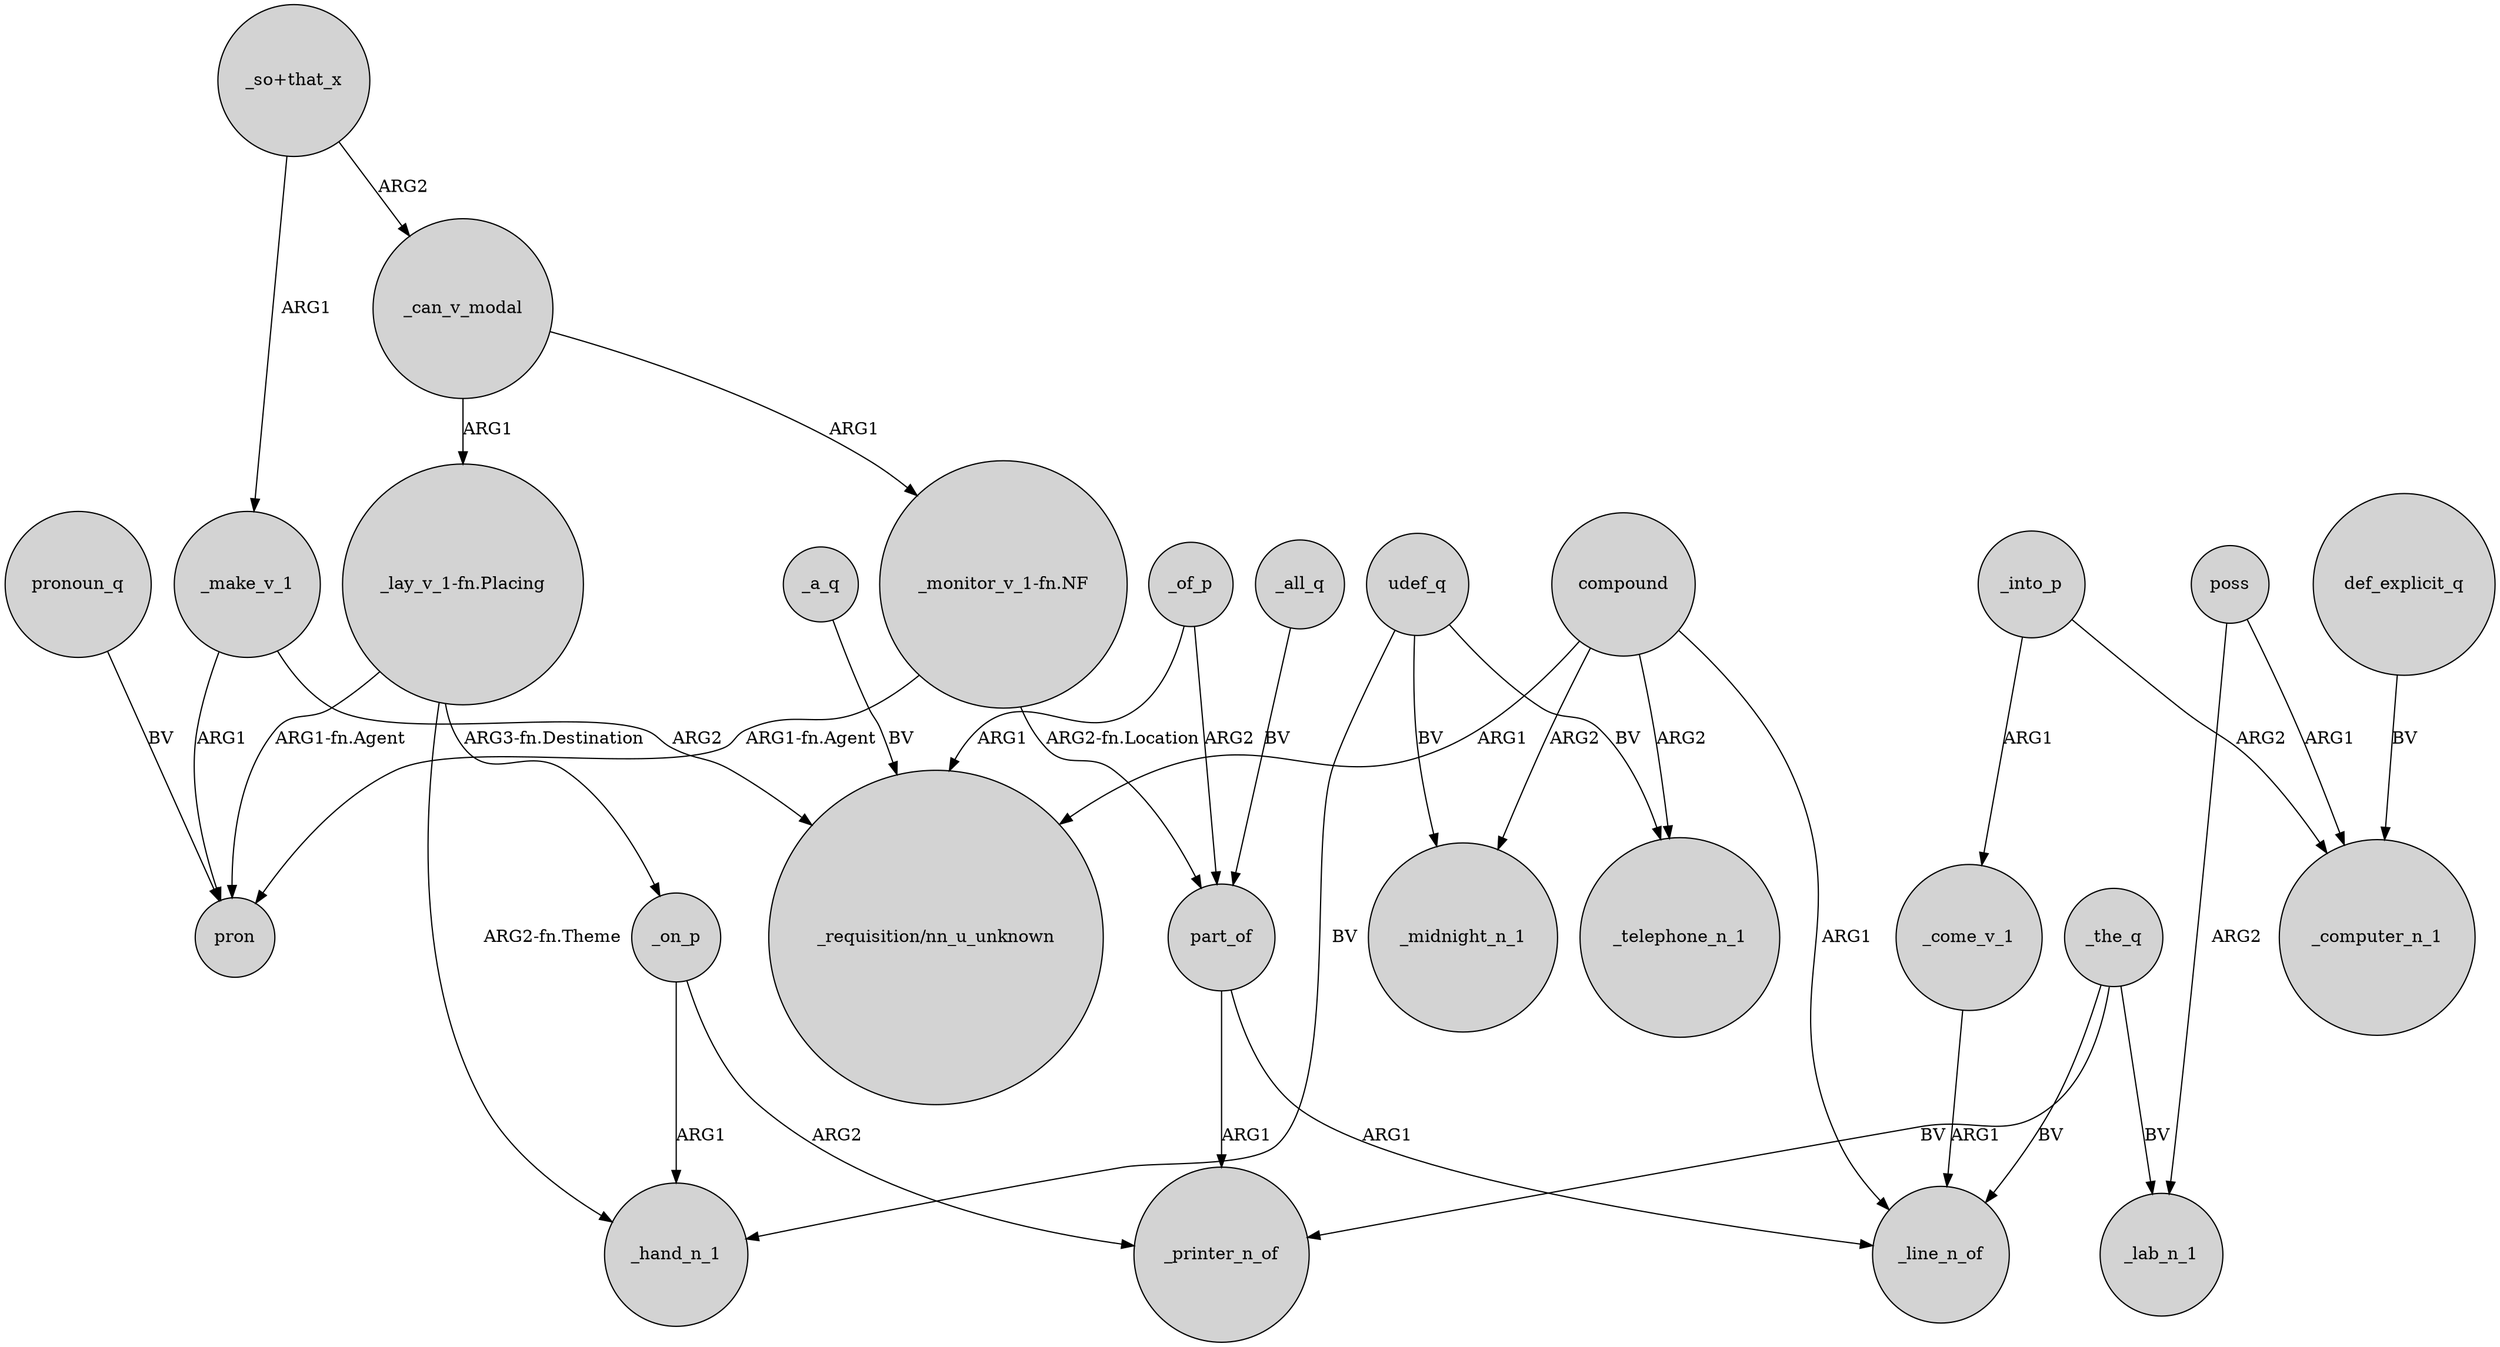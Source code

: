 digraph {
	node [shape=circle style=filled]
	"_so+that_x" -> _make_v_1 [label=ARG1]
	compound -> _telephone_n_1 [label=ARG2]
	_all_q -> part_of [label=BV]
	"_monitor_v_1-fn.NF" -> part_of [label="ARG2-fn.Location"]
	udef_q -> _telephone_n_1 [label=BV]
	_the_q -> _line_n_of [label=BV]
	def_explicit_q -> _computer_n_1 [label=BV]
	"_lay_v_1-fn.Placing" -> _hand_n_1 [label="ARG2-fn.Theme"]
	part_of -> _printer_n_of [label=ARG1]
	compound -> _midnight_n_1 [label=ARG2]
	"_lay_v_1-fn.Placing" -> pron [label="ARG1-fn.Agent"]
	"_monitor_v_1-fn.NF" -> pron [label="ARG1-fn.Agent"]
	udef_q -> _midnight_n_1 [label=BV]
	_make_v_1 -> "_requisition/nn_u_unknown" [label=ARG2]
	_the_q -> _lab_n_1 [label=BV]
	_of_p -> part_of [label=ARG2]
	pronoun_q -> pron [label=BV]
	_into_p -> _computer_n_1 [label=ARG2]
	compound -> _line_n_of [label=ARG1]
	poss -> _computer_n_1 [label=ARG1]
	part_of -> _line_n_of [label=ARG1]
	udef_q -> _hand_n_1 [label=BV]
	_make_v_1 -> pron [label=ARG1]
	poss -> _lab_n_1 [label=ARG2]
	"_lay_v_1-fn.Placing" -> _on_p [label="ARG3-fn.Destination"]
	compound -> "_requisition/nn_u_unknown" [label=ARG1]
	"_so+that_x" -> _can_v_modal [label=ARG2]
	_the_q -> _printer_n_of [label=BV]
	_a_q -> "_requisition/nn_u_unknown" [label=BV]
	_come_v_1 -> _line_n_of [label=ARG1]
	_on_p -> _hand_n_1 [label=ARG1]
	_on_p -> _printer_n_of [label=ARG2]
	_can_v_modal -> "_monitor_v_1-fn.NF" [label=ARG1]
	_of_p -> "_requisition/nn_u_unknown" [label=ARG1]
	_can_v_modal -> "_lay_v_1-fn.Placing" [label=ARG1]
	_into_p -> _come_v_1 [label=ARG1]
}
